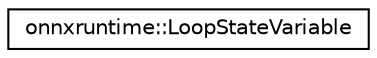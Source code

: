 digraph "Graphical Class Hierarchy"
{
  edge [fontname="Helvetica",fontsize="10",labelfontname="Helvetica",labelfontsize="10"];
  node [fontname="Helvetica",fontsize="10",shape=record];
  rankdir="LR";
  Node0 [label="onnxruntime::LoopStateVariable",height=0.2,width=0.4,color="black", fillcolor="white", style="filled",URL="$classonnxruntime_1_1LoopStateVariable.html"];
}
